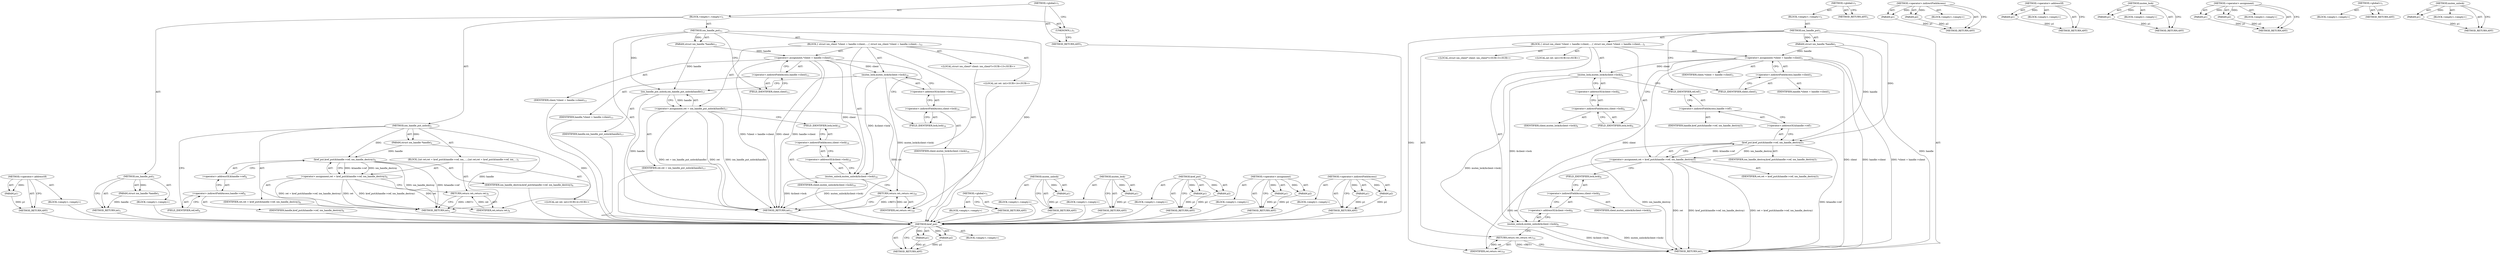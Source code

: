 digraph "&lt;operator&gt;.indirectFieldAccess" {
vulnerable_77 [label=<(METHOD,kref_put)>];
vulnerable_78 [label=<(PARAM,p1)>];
vulnerable_79 [label=<(PARAM,p2)>];
vulnerable_80 [label=<(BLOCK,&lt;empty&gt;,&lt;empty&gt;)>];
vulnerable_81 [label=<(METHOD_RETURN,ANY)>];
vulnerable_6 [label=<(METHOD,&lt;global&gt;)<SUB>1</SUB>>];
vulnerable_7 [label=<(BLOCK,&lt;empty&gt;,&lt;empty&gt;)<SUB>1</SUB>>];
vulnerable_8 [label=<(METHOD,ion_handle_put)<SUB>1</SUB>>];
vulnerable_9 [label=<(PARAM,struct ion_handle *handle)<SUB>1</SUB>>];
vulnerable_10 [label=<(BLOCK,{
 	struct ion_client *client = handle-&gt;client;...,{
 	struct ion_client *client = handle-&gt;client;...)<SUB>2</SUB>>];
vulnerable_11 [label="<(LOCAL,struct ion_client* client: ion_client*)<SUB>3</SUB>>"];
vulnerable_12 [label=<(&lt;operator&gt;.assignment,*client = handle-&gt;client)<SUB>3</SUB>>];
vulnerable_13 [label=<(IDENTIFIER,client,*client = handle-&gt;client)<SUB>3</SUB>>];
vulnerable_14 [label=<(&lt;operator&gt;.indirectFieldAccess,handle-&gt;client)<SUB>3</SUB>>];
vulnerable_15 [label=<(IDENTIFIER,handle,*client = handle-&gt;client)<SUB>3</SUB>>];
vulnerable_16 [label=<(FIELD_IDENTIFIER,client,client)<SUB>3</SUB>>];
vulnerable_17 [label="<(LOCAL,int ret: int)<SUB>4</SUB>>"];
vulnerable_18 [label=<(mutex_lock,mutex_lock(&amp;client-&gt;lock))<SUB>6</SUB>>];
vulnerable_19 [label=<(&lt;operator&gt;.addressOf,&amp;client-&gt;lock)<SUB>6</SUB>>];
vulnerable_20 [label=<(&lt;operator&gt;.indirectFieldAccess,client-&gt;lock)<SUB>6</SUB>>];
vulnerable_21 [label=<(IDENTIFIER,client,mutex_lock(&amp;client-&gt;lock))<SUB>6</SUB>>];
vulnerable_22 [label=<(FIELD_IDENTIFIER,lock,lock)<SUB>6</SUB>>];
vulnerable_23 [label=<(&lt;operator&gt;.assignment,ret = kref_put(&amp;handle-&gt;ref, ion_handle_destroy))<SUB>7</SUB>>];
vulnerable_24 [label=<(IDENTIFIER,ret,ret = kref_put(&amp;handle-&gt;ref, ion_handle_destroy))<SUB>7</SUB>>];
vulnerable_25 [label=<(kref_put,kref_put(&amp;handle-&gt;ref, ion_handle_destroy))<SUB>7</SUB>>];
vulnerable_26 [label=<(&lt;operator&gt;.addressOf,&amp;handle-&gt;ref)<SUB>7</SUB>>];
vulnerable_27 [label=<(&lt;operator&gt;.indirectFieldAccess,handle-&gt;ref)<SUB>7</SUB>>];
vulnerable_28 [label=<(IDENTIFIER,handle,kref_put(&amp;handle-&gt;ref, ion_handle_destroy))<SUB>7</SUB>>];
vulnerable_29 [label=<(FIELD_IDENTIFIER,ref,ref)<SUB>7</SUB>>];
vulnerable_30 [label=<(IDENTIFIER,ion_handle_destroy,kref_put(&amp;handle-&gt;ref, ion_handle_destroy))<SUB>7</SUB>>];
vulnerable_31 [label=<(mutex_unlock,mutex_unlock(&amp;client-&gt;lock))<SUB>8</SUB>>];
vulnerable_32 [label=<(&lt;operator&gt;.addressOf,&amp;client-&gt;lock)<SUB>8</SUB>>];
vulnerable_33 [label=<(&lt;operator&gt;.indirectFieldAccess,client-&gt;lock)<SUB>8</SUB>>];
vulnerable_34 [label=<(IDENTIFIER,client,mutex_unlock(&amp;client-&gt;lock))<SUB>8</SUB>>];
vulnerable_35 [label=<(FIELD_IDENTIFIER,lock,lock)<SUB>8</SUB>>];
vulnerable_36 [label=<(RETURN,return ret;,return ret;)<SUB>10</SUB>>];
vulnerable_37 [label=<(IDENTIFIER,ret,return ret;)<SUB>10</SUB>>];
vulnerable_38 [label=<(METHOD_RETURN,int)<SUB>1</SUB>>];
vulnerable_40 [label=<(METHOD_RETURN,ANY)<SUB>1</SUB>>];
vulnerable_64 [label=<(METHOD,&lt;operator&gt;.indirectFieldAccess)>];
vulnerable_65 [label=<(PARAM,p1)>];
vulnerable_66 [label=<(PARAM,p2)>];
vulnerable_67 [label=<(BLOCK,&lt;empty&gt;,&lt;empty&gt;)>];
vulnerable_68 [label=<(METHOD_RETURN,ANY)>];
vulnerable_73 [label=<(METHOD,&lt;operator&gt;.addressOf)>];
vulnerable_74 [label=<(PARAM,p1)>];
vulnerable_75 [label=<(BLOCK,&lt;empty&gt;,&lt;empty&gt;)>];
vulnerable_76 [label=<(METHOD_RETURN,ANY)>];
vulnerable_69 [label=<(METHOD,mutex_lock)>];
vulnerable_70 [label=<(PARAM,p1)>];
vulnerable_71 [label=<(BLOCK,&lt;empty&gt;,&lt;empty&gt;)>];
vulnerable_72 [label=<(METHOD_RETURN,ANY)>];
vulnerable_59 [label=<(METHOD,&lt;operator&gt;.assignment)>];
vulnerable_60 [label=<(PARAM,p1)>];
vulnerable_61 [label=<(PARAM,p2)>];
vulnerable_62 [label=<(BLOCK,&lt;empty&gt;,&lt;empty&gt;)>];
vulnerable_63 [label=<(METHOD_RETURN,ANY)>];
vulnerable_53 [label=<(METHOD,&lt;global&gt;)<SUB>1</SUB>>];
vulnerable_54 [label=<(BLOCK,&lt;empty&gt;,&lt;empty&gt;)>];
vulnerable_55 [label=<(METHOD_RETURN,ANY)>];
vulnerable_82 [label=<(METHOD,mutex_unlock)>];
vulnerable_83 [label=<(PARAM,p1)>];
vulnerable_84 [label=<(BLOCK,&lt;empty&gt;,&lt;empty&gt;)>];
vulnerable_85 [label=<(METHOD_RETURN,ANY)>];
fixed_87 [label=<(METHOD,&lt;operator&gt;.addressOf)>];
fixed_88 [label=<(PARAM,p1)>];
fixed_89 [label=<(BLOCK,&lt;empty&gt;,&lt;empty&gt;)>];
fixed_90 [label=<(METHOD_RETURN,ANY)>];
fixed_6 [label=<(METHOD,&lt;global&gt;)<SUB>1</SUB>>];
fixed_7 [label=<(BLOCK,&lt;empty&gt;,&lt;empty&gt;)<SUB>1</SUB>>];
fixed_8 [label=<(METHOD,ion_handle_put)<SUB>1</SUB>>];
fixed_9 [label=<(PARAM,struct ion_handle *handle)<SUB>1</SUB>>];
fixed_10 [label=<(BLOCK,&lt;empty&gt;,&lt;empty&gt;)>];
fixed_11 [label=<(METHOD_RETURN,int)<SUB>1</SUB>>];
fixed_13 [label=<(UNKNOWN,),))<SUB>1</SUB>>];
fixed_14 [label=<(METHOD,ion_handle_put_nolock)<SUB>2</SUB>>];
fixed_15 [label=<(PARAM,struct ion_handle *handle)<SUB>2</SUB>>];
fixed_16 [label=<(BLOCK,{
	int ret;

	ret = kref_put(&amp;handle-&gt;ref, ion_...,{
	int ret;

	ret = kref_put(&amp;handle-&gt;ref, ion_...)<SUB>3</SUB>>];
fixed_17 [label="<(LOCAL,int ret: int)<SUB>4</SUB>>"];
fixed_18 [label=<(&lt;operator&gt;.assignment,ret = kref_put(&amp;handle-&gt;ref, ion_handle_destroy))<SUB>6</SUB>>];
fixed_19 [label=<(IDENTIFIER,ret,ret = kref_put(&amp;handle-&gt;ref, ion_handle_destroy))<SUB>6</SUB>>];
fixed_20 [label=<(kref_put,kref_put(&amp;handle-&gt;ref, ion_handle_destroy))<SUB>6</SUB>>];
fixed_21 [label=<(&lt;operator&gt;.addressOf,&amp;handle-&gt;ref)<SUB>6</SUB>>];
fixed_22 [label=<(&lt;operator&gt;.indirectFieldAccess,handle-&gt;ref)<SUB>6</SUB>>];
fixed_23 [label=<(IDENTIFIER,handle,kref_put(&amp;handle-&gt;ref, ion_handle_destroy))<SUB>6</SUB>>];
fixed_24 [label=<(FIELD_IDENTIFIER,ref,ref)<SUB>6</SUB>>];
fixed_25 [label=<(IDENTIFIER,ion_handle_destroy,kref_put(&amp;handle-&gt;ref, ion_handle_destroy))<SUB>6</SUB>>];
fixed_26 [label=<(RETURN,return ret;,return ret;)<SUB>8</SUB>>];
fixed_27 [label=<(IDENTIFIER,ret,return ret;)<SUB>8</SUB>>];
fixed_28 [label=<(METHOD_RETURN,int)<SUB>2</SUB>>];
fixed_30 [label=<(METHOD,ion_handle_put)<SUB>11</SUB>>];
fixed_31 [label=<(PARAM,struct ion_handle *handle)<SUB>11</SUB>>];
fixed_32 [label=<(BLOCK,{
 	struct ion_client *client = handle-&gt;client;...,{
 	struct ion_client *client = handle-&gt;client;...)<SUB>12</SUB>>];
fixed_33 [label="<(LOCAL,struct ion_client* client: ion_client*)<SUB>13</SUB>>"];
fixed_34 [label=<(&lt;operator&gt;.assignment,*client = handle-&gt;client)<SUB>13</SUB>>];
fixed_35 [label=<(IDENTIFIER,client,*client = handle-&gt;client)<SUB>13</SUB>>];
fixed_36 [label=<(&lt;operator&gt;.indirectFieldAccess,handle-&gt;client)<SUB>13</SUB>>];
fixed_37 [label=<(IDENTIFIER,handle,*client = handle-&gt;client)<SUB>13</SUB>>];
fixed_38 [label=<(FIELD_IDENTIFIER,client,client)<SUB>13</SUB>>];
fixed_39 [label="<(LOCAL,int ret: int)<SUB>14</SUB>>"];
fixed_40 [label=<(mutex_lock,mutex_lock(&amp;client-&gt;lock))<SUB>16</SUB>>];
fixed_41 [label=<(&lt;operator&gt;.addressOf,&amp;client-&gt;lock)<SUB>16</SUB>>];
fixed_42 [label=<(&lt;operator&gt;.indirectFieldAccess,client-&gt;lock)<SUB>16</SUB>>];
fixed_43 [label=<(IDENTIFIER,client,mutex_lock(&amp;client-&gt;lock))<SUB>16</SUB>>];
fixed_44 [label=<(FIELD_IDENTIFIER,lock,lock)<SUB>16</SUB>>];
fixed_45 [label=<(&lt;operator&gt;.assignment,ret = ion_handle_put_nolock(handle))<SUB>17</SUB>>];
fixed_46 [label=<(IDENTIFIER,ret,ret = ion_handle_put_nolock(handle))<SUB>17</SUB>>];
fixed_47 [label=<(ion_handle_put_nolock,ion_handle_put_nolock(handle))<SUB>17</SUB>>];
fixed_48 [label=<(IDENTIFIER,handle,ion_handle_put_nolock(handle))<SUB>17</SUB>>];
fixed_49 [label=<(mutex_unlock,mutex_unlock(&amp;client-&gt;lock))<SUB>18</SUB>>];
fixed_50 [label=<(&lt;operator&gt;.addressOf,&amp;client-&gt;lock)<SUB>18</SUB>>];
fixed_51 [label=<(&lt;operator&gt;.indirectFieldAccess,client-&gt;lock)<SUB>18</SUB>>];
fixed_52 [label=<(IDENTIFIER,client,mutex_unlock(&amp;client-&gt;lock))<SUB>18</SUB>>];
fixed_53 [label=<(FIELD_IDENTIFIER,lock,lock)<SUB>18</SUB>>];
fixed_54 [label=<(RETURN,return ret;,return ret;)<SUB>20</SUB>>];
fixed_55 [label=<(IDENTIFIER,ret,return ret;)<SUB>20</SUB>>];
fixed_56 [label=<(METHOD_RETURN,int)<SUB>11</SUB>>];
fixed_58 [label=<(METHOD_RETURN,ANY)<SUB>1</SUB>>];
fixed_71 [label=<(METHOD,&lt;global&gt;)<SUB>1</SUB>>];
fixed_72 [label=<(BLOCK,&lt;empty&gt;,&lt;empty&gt;)>];
fixed_73 [label=<(METHOD_RETURN,ANY)>];
fixed_100 [label=<(METHOD,mutex_unlock)>];
fixed_101 [label=<(PARAM,p1)>];
fixed_102 [label=<(BLOCK,&lt;empty&gt;,&lt;empty&gt;)>];
fixed_103 [label=<(METHOD_RETURN,ANY)>];
fixed_96 [label=<(METHOD,mutex_lock)>];
fixed_97 [label=<(PARAM,p1)>];
fixed_98 [label=<(BLOCK,&lt;empty&gt;,&lt;empty&gt;)>];
fixed_99 [label=<(METHOD_RETURN,ANY)>];
fixed_82 [label=<(METHOD,kref_put)>];
fixed_83 [label=<(PARAM,p1)>];
fixed_84 [label=<(PARAM,p2)>];
fixed_85 [label=<(BLOCK,&lt;empty&gt;,&lt;empty&gt;)>];
fixed_86 [label=<(METHOD_RETURN,ANY)>];
fixed_77 [label=<(METHOD,&lt;operator&gt;.assignment)>];
fixed_78 [label=<(PARAM,p1)>];
fixed_79 [label=<(PARAM,p2)>];
fixed_80 [label=<(BLOCK,&lt;empty&gt;,&lt;empty&gt;)>];
fixed_81 [label=<(METHOD_RETURN,ANY)>];
fixed_91 [label=<(METHOD,&lt;operator&gt;.indirectFieldAccess)>];
fixed_92 [label=<(PARAM,p1)>];
fixed_93 [label=<(PARAM,p2)>];
fixed_94 [label=<(BLOCK,&lt;empty&gt;,&lt;empty&gt;)>];
fixed_95 [label=<(METHOD_RETURN,ANY)>];
vulnerable_77 -> vulnerable_78  [key=0, label="AST: "];
vulnerable_77 -> vulnerable_78  [key=1, label="DDG: "];
vulnerable_77 -> vulnerable_80  [key=0, label="AST: "];
vulnerable_77 -> vulnerable_79  [key=0, label="AST: "];
vulnerable_77 -> vulnerable_79  [key=1, label="DDG: "];
vulnerable_77 -> vulnerable_81  [key=0, label="AST: "];
vulnerable_77 -> vulnerable_81  [key=1, label="CFG: "];
vulnerable_78 -> vulnerable_81  [key=0, label="DDG: p1"];
vulnerable_79 -> vulnerable_81  [key=0, label="DDG: p2"];
vulnerable_6 -> vulnerable_7  [key=0, label="AST: "];
vulnerable_6 -> vulnerable_40  [key=0, label="AST: "];
vulnerable_6 -> vulnerable_40  [key=1, label="CFG: "];
vulnerable_7 -> vulnerable_8  [key=0, label="AST: "];
vulnerable_8 -> vulnerable_9  [key=0, label="AST: "];
vulnerable_8 -> vulnerable_9  [key=1, label="DDG: "];
vulnerable_8 -> vulnerable_10  [key=0, label="AST: "];
vulnerable_8 -> vulnerable_38  [key=0, label="AST: "];
vulnerable_8 -> vulnerable_16  [key=0, label="CFG: "];
vulnerable_8 -> vulnerable_37  [key=0, label="DDG: "];
vulnerable_8 -> vulnerable_25  [key=0, label="DDG: "];
vulnerable_9 -> vulnerable_38  [key=0, label="DDG: handle"];
vulnerable_9 -> vulnerable_12  [key=0, label="DDG: handle"];
vulnerable_9 -> vulnerable_25  [key=0, label="DDG: handle"];
vulnerable_10 -> vulnerable_11  [key=0, label="AST: "];
vulnerable_10 -> vulnerable_12  [key=0, label="AST: "];
vulnerable_10 -> vulnerable_17  [key=0, label="AST: "];
vulnerable_10 -> vulnerable_18  [key=0, label="AST: "];
vulnerable_10 -> vulnerable_23  [key=0, label="AST: "];
vulnerable_10 -> vulnerable_31  [key=0, label="AST: "];
vulnerable_10 -> vulnerable_36  [key=0, label="AST: "];
vulnerable_12 -> vulnerable_13  [key=0, label="AST: "];
vulnerable_12 -> vulnerable_14  [key=0, label="AST: "];
vulnerable_12 -> vulnerable_22  [key=0, label="CFG: "];
vulnerable_12 -> vulnerable_38  [key=0, label="DDG: client"];
vulnerable_12 -> vulnerable_38  [key=1, label="DDG: handle-&gt;client"];
vulnerable_12 -> vulnerable_38  [key=2, label="DDG: *client = handle-&gt;client"];
vulnerable_12 -> vulnerable_18  [key=0, label="DDG: client"];
vulnerable_12 -> vulnerable_31  [key=0, label="DDG: client"];
vulnerable_14 -> vulnerable_15  [key=0, label="AST: "];
vulnerable_14 -> vulnerable_16  [key=0, label="AST: "];
vulnerable_14 -> vulnerable_12  [key=0, label="CFG: "];
vulnerable_16 -> vulnerable_14  [key=0, label="CFG: "];
vulnerable_18 -> vulnerable_19  [key=0, label="AST: "];
vulnerable_18 -> vulnerable_29  [key=0, label="CFG: "];
vulnerable_18 -> vulnerable_38  [key=0, label="DDG: mutex_lock(&amp;client-&gt;lock)"];
vulnerable_18 -> vulnerable_31  [key=0, label="DDG: &amp;client-&gt;lock"];
vulnerable_19 -> vulnerable_20  [key=0, label="AST: "];
vulnerable_19 -> vulnerable_18  [key=0, label="CFG: "];
vulnerable_20 -> vulnerable_21  [key=0, label="AST: "];
vulnerable_20 -> vulnerable_22  [key=0, label="AST: "];
vulnerable_20 -> vulnerable_19  [key=0, label="CFG: "];
vulnerable_22 -> vulnerable_20  [key=0, label="CFG: "];
vulnerable_23 -> vulnerable_24  [key=0, label="AST: "];
vulnerable_23 -> vulnerable_25  [key=0, label="AST: "];
vulnerable_23 -> vulnerable_35  [key=0, label="CFG: "];
vulnerable_23 -> vulnerable_38  [key=0, label="DDG: ret"];
vulnerable_23 -> vulnerable_38  [key=1, label="DDG: kref_put(&amp;handle-&gt;ref, ion_handle_destroy)"];
vulnerable_23 -> vulnerable_38  [key=2, label="DDG: ret = kref_put(&amp;handle-&gt;ref, ion_handle_destroy)"];
vulnerable_23 -> vulnerable_37  [key=0, label="DDG: ret"];
vulnerable_25 -> vulnerable_26  [key=0, label="AST: "];
vulnerable_25 -> vulnerable_30  [key=0, label="AST: "];
vulnerable_25 -> vulnerable_23  [key=0, label="CFG: "];
vulnerable_25 -> vulnerable_23  [key=1, label="DDG: &amp;handle-&gt;ref"];
vulnerable_25 -> vulnerable_23  [key=2, label="DDG: ion_handle_destroy"];
vulnerable_25 -> vulnerable_38  [key=0, label="DDG: &amp;handle-&gt;ref"];
vulnerable_25 -> vulnerable_38  [key=1, label="DDG: ion_handle_destroy"];
vulnerable_26 -> vulnerable_27  [key=0, label="AST: "];
vulnerable_26 -> vulnerable_25  [key=0, label="CFG: "];
vulnerable_27 -> vulnerable_28  [key=0, label="AST: "];
vulnerable_27 -> vulnerable_29  [key=0, label="AST: "];
vulnerable_27 -> vulnerable_26  [key=0, label="CFG: "];
vulnerable_29 -> vulnerable_27  [key=0, label="CFG: "];
vulnerable_31 -> vulnerable_32  [key=0, label="AST: "];
vulnerable_31 -> vulnerable_36  [key=0, label="CFG: "];
vulnerable_31 -> vulnerable_38  [key=0, label="DDG: &amp;client-&gt;lock"];
vulnerable_31 -> vulnerable_38  [key=1, label="DDG: mutex_unlock(&amp;client-&gt;lock)"];
vulnerable_32 -> vulnerable_33  [key=0, label="AST: "];
vulnerable_32 -> vulnerable_31  [key=0, label="CFG: "];
vulnerable_33 -> vulnerable_34  [key=0, label="AST: "];
vulnerable_33 -> vulnerable_35  [key=0, label="AST: "];
vulnerable_33 -> vulnerable_32  [key=0, label="CFG: "];
vulnerable_35 -> vulnerable_33  [key=0, label="CFG: "];
vulnerable_36 -> vulnerable_37  [key=0, label="AST: "];
vulnerable_36 -> vulnerable_38  [key=0, label="CFG: "];
vulnerable_36 -> vulnerable_38  [key=1, label="DDG: &lt;RET&gt;"];
vulnerable_37 -> vulnerable_36  [key=0, label="DDG: ret"];
vulnerable_64 -> vulnerable_65  [key=0, label="AST: "];
vulnerable_64 -> vulnerable_65  [key=1, label="DDG: "];
vulnerable_64 -> vulnerable_67  [key=0, label="AST: "];
vulnerable_64 -> vulnerable_66  [key=0, label="AST: "];
vulnerable_64 -> vulnerable_66  [key=1, label="DDG: "];
vulnerable_64 -> vulnerable_68  [key=0, label="AST: "];
vulnerable_64 -> vulnerable_68  [key=1, label="CFG: "];
vulnerable_65 -> vulnerable_68  [key=0, label="DDG: p1"];
vulnerable_66 -> vulnerable_68  [key=0, label="DDG: p2"];
vulnerable_73 -> vulnerable_74  [key=0, label="AST: "];
vulnerable_73 -> vulnerable_74  [key=1, label="DDG: "];
vulnerable_73 -> vulnerable_75  [key=0, label="AST: "];
vulnerable_73 -> vulnerable_76  [key=0, label="AST: "];
vulnerable_73 -> vulnerable_76  [key=1, label="CFG: "];
vulnerable_74 -> vulnerable_76  [key=0, label="DDG: p1"];
vulnerable_69 -> vulnerable_70  [key=0, label="AST: "];
vulnerable_69 -> vulnerable_70  [key=1, label="DDG: "];
vulnerable_69 -> vulnerable_71  [key=0, label="AST: "];
vulnerable_69 -> vulnerable_72  [key=0, label="AST: "];
vulnerable_69 -> vulnerable_72  [key=1, label="CFG: "];
vulnerable_70 -> vulnerable_72  [key=0, label="DDG: p1"];
vulnerable_59 -> vulnerable_60  [key=0, label="AST: "];
vulnerable_59 -> vulnerable_60  [key=1, label="DDG: "];
vulnerable_59 -> vulnerable_62  [key=0, label="AST: "];
vulnerable_59 -> vulnerable_61  [key=0, label="AST: "];
vulnerable_59 -> vulnerable_61  [key=1, label="DDG: "];
vulnerable_59 -> vulnerable_63  [key=0, label="AST: "];
vulnerable_59 -> vulnerable_63  [key=1, label="CFG: "];
vulnerable_60 -> vulnerable_63  [key=0, label="DDG: p1"];
vulnerable_61 -> vulnerable_63  [key=0, label="DDG: p2"];
vulnerable_53 -> vulnerable_54  [key=0, label="AST: "];
vulnerable_53 -> vulnerable_55  [key=0, label="AST: "];
vulnerable_53 -> vulnerable_55  [key=1, label="CFG: "];
vulnerable_82 -> vulnerable_83  [key=0, label="AST: "];
vulnerable_82 -> vulnerable_83  [key=1, label="DDG: "];
vulnerable_82 -> vulnerable_84  [key=0, label="AST: "];
vulnerable_82 -> vulnerable_85  [key=0, label="AST: "];
vulnerable_82 -> vulnerable_85  [key=1, label="CFG: "];
vulnerable_83 -> vulnerable_85  [key=0, label="DDG: p1"];
fixed_87 -> fixed_88  [key=0, label="AST: "];
fixed_87 -> fixed_88  [key=1, label="DDG: "];
fixed_87 -> fixed_89  [key=0, label="AST: "];
fixed_87 -> fixed_90  [key=0, label="AST: "];
fixed_87 -> fixed_90  [key=1, label="CFG: "];
fixed_88 -> fixed_90  [key=0, label="DDG: p1"];
fixed_89 -> vulnerable_77  [key=0];
fixed_90 -> vulnerable_77  [key=0];
fixed_6 -> fixed_7  [key=0, label="AST: "];
fixed_6 -> fixed_58  [key=0, label="AST: "];
fixed_6 -> fixed_13  [key=0, label="CFG: "];
fixed_7 -> fixed_8  [key=0, label="AST: "];
fixed_7 -> fixed_13  [key=0, label="AST: "];
fixed_7 -> fixed_14  [key=0, label="AST: "];
fixed_7 -> fixed_30  [key=0, label="AST: "];
fixed_8 -> fixed_9  [key=0, label="AST: "];
fixed_8 -> fixed_9  [key=1, label="DDG: "];
fixed_8 -> fixed_10  [key=0, label="AST: "];
fixed_8 -> fixed_11  [key=0, label="AST: "];
fixed_8 -> fixed_11  [key=1, label="CFG: "];
fixed_9 -> fixed_11  [key=0, label="DDG: handle"];
fixed_10 -> vulnerable_77  [key=0];
fixed_11 -> vulnerable_77  [key=0];
fixed_13 -> fixed_58  [key=0, label="CFG: "];
fixed_14 -> fixed_15  [key=0, label="AST: "];
fixed_14 -> fixed_15  [key=1, label="DDG: "];
fixed_14 -> fixed_16  [key=0, label="AST: "];
fixed_14 -> fixed_28  [key=0, label="AST: "];
fixed_14 -> fixed_24  [key=0, label="CFG: "];
fixed_14 -> fixed_27  [key=0, label="DDG: "];
fixed_14 -> fixed_20  [key=0, label="DDG: "];
fixed_15 -> fixed_28  [key=0, label="DDG: handle"];
fixed_15 -> fixed_20  [key=0, label="DDG: handle"];
fixed_16 -> fixed_17  [key=0, label="AST: "];
fixed_16 -> fixed_18  [key=0, label="AST: "];
fixed_16 -> fixed_26  [key=0, label="AST: "];
fixed_17 -> vulnerable_77  [key=0];
fixed_18 -> fixed_19  [key=0, label="AST: "];
fixed_18 -> fixed_20  [key=0, label="AST: "];
fixed_18 -> fixed_26  [key=0, label="CFG: "];
fixed_18 -> fixed_28  [key=0, label="DDG: ret"];
fixed_18 -> fixed_28  [key=1, label="DDG: kref_put(&amp;handle-&gt;ref, ion_handle_destroy)"];
fixed_18 -> fixed_28  [key=2, label="DDG: ret = kref_put(&amp;handle-&gt;ref, ion_handle_destroy)"];
fixed_18 -> fixed_27  [key=0, label="DDG: ret"];
fixed_19 -> vulnerable_77  [key=0];
fixed_20 -> fixed_21  [key=0, label="AST: "];
fixed_20 -> fixed_25  [key=0, label="AST: "];
fixed_20 -> fixed_18  [key=0, label="CFG: "];
fixed_20 -> fixed_18  [key=1, label="DDG: &amp;handle-&gt;ref"];
fixed_20 -> fixed_18  [key=2, label="DDG: ion_handle_destroy"];
fixed_20 -> fixed_28  [key=0, label="DDG: &amp;handle-&gt;ref"];
fixed_20 -> fixed_28  [key=1, label="DDG: ion_handle_destroy"];
fixed_21 -> fixed_22  [key=0, label="AST: "];
fixed_21 -> fixed_20  [key=0, label="CFG: "];
fixed_22 -> fixed_23  [key=0, label="AST: "];
fixed_22 -> fixed_24  [key=0, label="AST: "];
fixed_22 -> fixed_21  [key=0, label="CFG: "];
fixed_23 -> vulnerable_77  [key=0];
fixed_24 -> fixed_22  [key=0, label="CFG: "];
fixed_25 -> vulnerable_77  [key=0];
fixed_26 -> fixed_27  [key=0, label="AST: "];
fixed_26 -> fixed_28  [key=0, label="CFG: "];
fixed_26 -> fixed_28  [key=1, label="DDG: &lt;RET&gt;"];
fixed_27 -> fixed_26  [key=0, label="DDG: ret"];
fixed_28 -> vulnerable_77  [key=0];
fixed_30 -> fixed_31  [key=0, label="AST: "];
fixed_30 -> fixed_31  [key=1, label="DDG: "];
fixed_30 -> fixed_32  [key=0, label="AST: "];
fixed_30 -> fixed_56  [key=0, label="AST: "];
fixed_30 -> fixed_38  [key=0, label="CFG: "];
fixed_30 -> fixed_55  [key=0, label="DDG: "];
fixed_30 -> fixed_47  [key=0, label="DDG: "];
fixed_31 -> fixed_34  [key=0, label="DDG: handle"];
fixed_31 -> fixed_47  [key=0, label="DDG: handle"];
fixed_32 -> fixed_33  [key=0, label="AST: "];
fixed_32 -> fixed_34  [key=0, label="AST: "];
fixed_32 -> fixed_39  [key=0, label="AST: "];
fixed_32 -> fixed_40  [key=0, label="AST: "];
fixed_32 -> fixed_45  [key=0, label="AST: "];
fixed_32 -> fixed_49  [key=0, label="AST: "];
fixed_32 -> fixed_54  [key=0, label="AST: "];
fixed_33 -> vulnerable_77  [key=0];
fixed_34 -> fixed_35  [key=0, label="AST: "];
fixed_34 -> fixed_36  [key=0, label="AST: "];
fixed_34 -> fixed_44  [key=0, label="CFG: "];
fixed_34 -> fixed_56  [key=0, label="DDG: client"];
fixed_34 -> fixed_56  [key=1, label="DDG: handle-&gt;client"];
fixed_34 -> fixed_56  [key=2, label="DDG: *client = handle-&gt;client"];
fixed_34 -> fixed_40  [key=0, label="DDG: client"];
fixed_34 -> fixed_49  [key=0, label="DDG: client"];
fixed_35 -> vulnerable_77  [key=0];
fixed_36 -> fixed_37  [key=0, label="AST: "];
fixed_36 -> fixed_38  [key=0, label="AST: "];
fixed_36 -> fixed_34  [key=0, label="CFG: "];
fixed_37 -> vulnerable_77  [key=0];
fixed_38 -> fixed_36  [key=0, label="CFG: "];
fixed_39 -> vulnerable_77  [key=0];
fixed_40 -> fixed_41  [key=0, label="AST: "];
fixed_40 -> fixed_47  [key=0, label="CFG: "];
fixed_40 -> fixed_56  [key=0, label="DDG: mutex_lock(&amp;client-&gt;lock)"];
fixed_40 -> fixed_49  [key=0, label="DDG: &amp;client-&gt;lock"];
fixed_41 -> fixed_42  [key=0, label="AST: "];
fixed_41 -> fixed_40  [key=0, label="CFG: "];
fixed_42 -> fixed_43  [key=0, label="AST: "];
fixed_42 -> fixed_44  [key=0, label="AST: "];
fixed_42 -> fixed_41  [key=0, label="CFG: "];
fixed_43 -> vulnerable_77  [key=0];
fixed_44 -> fixed_42  [key=0, label="CFG: "];
fixed_45 -> fixed_46  [key=0, label="AST: "];
fixed_45 -> fixed_47  [key=0, label="AST: "];
fixed_45 -> fixed_53  [key=0, label="CFG: "];
fixed_45 -> fixed_56  [key=0, label="DDG: ret"];
fixed_45 -> fixed_56  [key=1, label="DDG: ion_handle_put_nolock(handle)"];
fixed_45 -> fixed_56  [key=2, label="DDG: ret = ion_handle_put_nolock(handle)"];
fixed_45 -> fixed_55  [key=0, label="DDG: ret"];
fixed_46 -> vulnerable_77  [key=0];
fixed_47 -> fixed_48  [key=0, label="AST: "];
fixed_47 -> fixed_45  [key=0, label="CFG: "];
fixed_47 -> fixed_45  [key=1, label="DDG: handle"];
fixed_47 -> fixed_56  [key=0, label="DDG: handle"];
fixed_48 -> vulnerable_77  [key=0];
fixed_49 -> fixed_50  [key=0, label="AST: "];
fixed_49 -> fixed_54  [key=0, label="CFG: "];
fixed_49 -> fixed_56  [key=0, label="DDG: &amp;client-&gt;lock"];
fixed_49 -> fixed_56  [key=1, label="DDG: mutex_unlock(&amp;client-&gt;lock)"];
fixed_50 -> fixed_51  [key=0, label="AST: "];
fixed_50 -> fixed_49  [key=0, label="CFG: "];
fixed_51 -> fixed_52  [key=0, label="AST: "];
fixed_51 -> fixed_53  [key=0, label="AST: "];
fixed_51 -> fixed_50  [key=0, label="CFG: "];
fixed_52 -> vulnerable_77  [key=0];
fixed_53 -> fixed_51  [key=0, label="CFG: "];
fixed_54 -> fixed_55  [key=0, label="AST: "];
fixed_54 -> fixed_56  [key=0, label="CFG: "];
fixed_54 -> fixed_56  [key=1, label="DDG: &lt;RET&gt;"];
fixed_55 -> fixed_54  [key=0, label="DDG: ret"];
fixed_56 -> vulnerable_77  [key=0];
fixed_58 -> vulnerable_77  [key=0];
fixed_71 -> fixed_72  [key=0, label="AST: "];
fixed_71 -> fixed_73  [key=0, label="AST: "];
fixed_71 -> fixed_73  [key=1, label="CFG: "];
fixed_72 -> vulnerable_77  [key=0];
fixed_73 -> vulnerable_77  [key=0];
fixed_100 -> fixed_101  [key=0, label="AST: "];
fixed_100 -> fixed_101  [key=1, label="DDG: "];
fixed_100 -> fixed_102  [key=0, label="AST: "];
fixed_100 -> fixed_103  [key=0, label="AST: "];
fixed_100 -> fixed_103  [key=1, label="CFG: "];
fixed_101 -> fixed_103  [key=0, label="DDG: p1"];
fixed_102 -> vulnerable_77  [key=0];
fixed_103 -> vulnerable_77  [key=0];
fixed_96 -> fixed_97  [key=0, label="AST: "];
fixed_96 -> fixed_97  [key=1, label="DDG: "];
fixed_96 -> fixed_98  [key=0, label="AST: "];
fixed_96 -> fixed_99  [key=0, label="AST: "];
fixed_96 -> fixed_99  [key=1, label="CFG: "];
fixed_97 -> fixed_99  [key=0, label="DDG: p1"];
fixed_98 -> vulnerable_77  [key=0];
fixed_99 -> vulnerable_77  [key=0];
fixed_82 -> fixed_83  [key=0, label="AST: "];
fixed_82 -> fixed_83  [key=1, label="DDG: "];
fixed_82 -> fixed_85  [key=0, label="AST: "];
fixed_82 -> fixed_84  [key=0, label="AST: "];
fixed_82 -> fixed_84  [key=1, label="DDG: "];
fixed_82 -> fixed_86  [key=0, label="AST: "];
fixed_82 -> fixed_86  [key=1, label="CFG: "];
fixed_83 -> fixed_86  [key=0, label="DDG: p1"];
fixed_84 -> fixed_86  [key=0, label="DDG: p2"];
fixed_85 -> vulnerable_77  [key=0];
fixed_86 -> vulnerable_77  [key=0];
fixed_77 -> fixed_78  [key=0, label="AST: "];
fixed_77 -> fixed_78  [key=1, label="DDG: "];
fixed_77 -> fixed_80  [key=0, label="AST: "];
fixed_77 -> fixed_79  [key=0, label="AST: "];
fixed_77 -> fixed_79  [key=1, label="DDG: "];
fixed_77 -> fixed_81  [key=0, label="AST: "];
fixed_77 -> fixed_81  [key=1, label="CFG: "];
fixed_78 -> fixed_81  [key=0, label="DDG: p1"];
fixed_79 -> fixed_81  [key=0, label="DDG: p2"];
fixed_80 -> vulnerable_77  [key=0];
fixed_81 -> vulnerable_77  [key=0];
fixed_91 -> fixed_92  [key=0, label="AST: "];
fixed_91 -> fixed_92  [key=1, label="DDG: "];
fixed_91 -> fixed_94  [key=0, label="AST: "];
fixed_91 -> fixed_93  [key=0, label="AST: "];
fixed_91 -> fixed_93  [key=1, label="DDG: "];
fixed_91 -> fixed_95  [key=0, label="AST: "];
fixed_91 -> fixed_95  [key=1, label="CFG: "];
fixed_92 -> fixed_95  [key=0, label="DDG: p1"];
fixed_93 -> fixed_95  [key=0, label="DDG: p2"];
fixed_94 -> vulnerable_77  [key=0];
fixed_95 -> vulnerable_77  [key=0];
}
